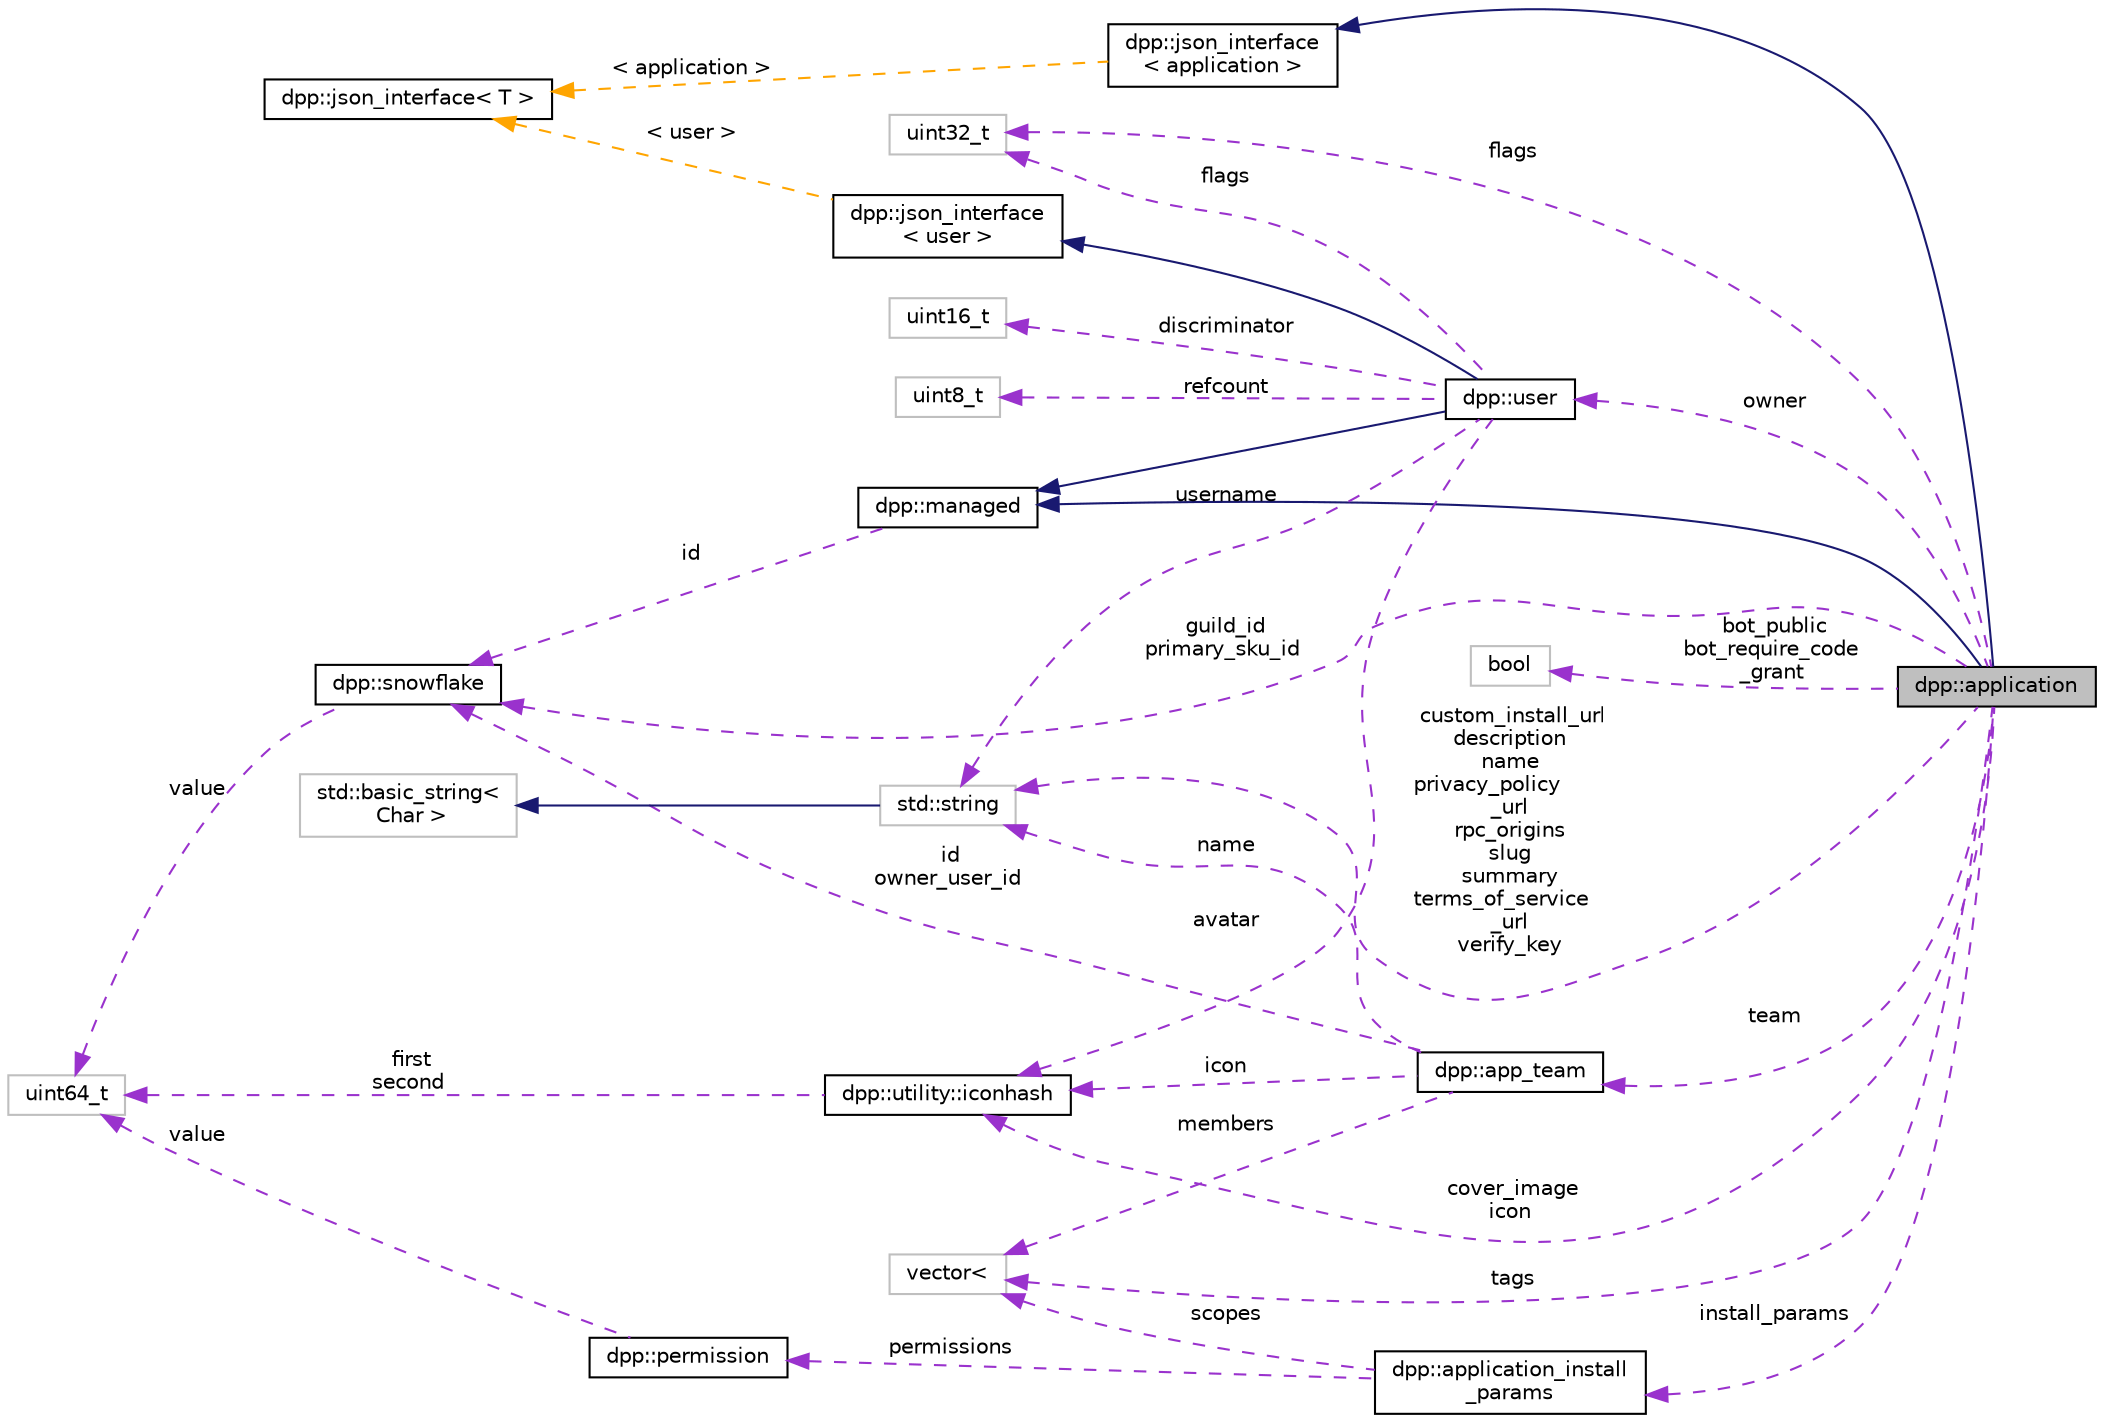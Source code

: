 digraph "dpp::application"
{
 // INTERACTIVE_SVG=YES
 // LATEX_PDF_SIZE
  bgcolor="transparent";
  edge [fontname="Helvetica",fontsize="10",labelfontname="Helvetica",labelfontsize="10"];
  node [fontname="Helvetica",fontsize="10",shape=record];
  rankdir="LR";
  Node1 [label="dpp::application",height=0.2,width=0.4,color="black", fillcolor="grey75", style="filled", fontcolor="black",tooltip="The application class represents details of a bot application."];
  Node2 -> Node1 [dir="back",color="midnightblue",fontsize="10",style="solid",fontname="Helvetica"];
  Node2 [label="dpp::managed",height=0.2,width=0.4,color="black",URL="$classdpp_1_1managed.html",tooltip="The managed class is the base class for various types that can be stored in a cache that are identifi..."];
  Node3 -> Node2 [dir="back",color="darkorchid3",fontsize="10",style="dashed",label=" id" ,fontname="Helvetica"];
  Node3 [label="dpp::snowflake",height=0.2,width=0.4,color="black",URL="$classdpp_1_1snowflake.html",tooltip="A container for a 64 bit unsigned value representing many things on discord. This value is known in d..."];
  Node4 -> Node3 [dir="back",color="darkorchid3",fontsize="10",style="dashed",label=" value" ,fontname="Helvetica"];
  Node4 [label="uint64_t",height=0.2,width=0.4,color="grey75",tooltip=" "];
  Node5 -> Node1 [dir="back",color="midnightblue",fontsize="10",style="solid",fontname="Helvetica"];
  Node5 [label="dpp::json_interface\l\< application \>",height=0.2,width=0.4,color="black",URL="$structdpp_1_1json__interface.html",tooltip=" "];
  Node6 -> Node5 [dir="back",color="orange",fontsize="10",style="dashed",label=" \< application \>" ,fontname="Helvetica"];
  Node6 [label="dpp::json_interface\< T \>",height=0.2,width=0.4,color="black",URL="$structdpp_1_1json__interface.html",tooltip="Represents an interface for an object that can optionally implement functions for converting to and f..."];
  Node7 -> Node1 [dir="back",color="darkorchid3",fontsize="10",style="dashed",label=" custom_install_url\ndescription\nname\nprivacy_policy\l_url\nrpc_origins\nslug\nsummary\nterms_of_service\l_url\nverify_key" ,fontname="Helvetica"];
  Node7 [label="std::string",height=0.2,width=0.4,color="grey75",tooltip=" "];
  Node8 -> Node7 [dir="back",color="midnightblue",fontsize="10",style="solid",fontname="Helvetica"];
  Node8 [label="std::basic_string\<\l Char \>",height=0.2,width=0.4,color="grey75",tooltip=" "];
  Node9 -> Node1 [dir="back",color="darkorchid3",fontsize="10",style="dashed",label=" cover_image\nicon" ,fontname="Helvetica"];
  Node9 [label="dpp::utility::iconhash",height=0.2,width=0.4,color="black",URL="$structdpp_1_1utility_1_1iconhash.html",tooltip="Store a 128 bit icon hash (profile picture, server icon etc) as a 128 bit binary value made of two ui..."];
  Node4 -> Node9 [dir="back",color="darkorchid3",fontsize="10",style="dashed",label=" first\nsecond" ,fontname="Helvetica"];
  Node10 -> Node1 [dir="back",color="darkorchid3",fontsize="10",style="dashed",label=" bot_public\nbot_require_code\l_grant" ,fontname="Helvetica"];
  Node10 [label="bool",height=0.2,width=0.4,color="grey75",tooltip=" "];
  Node11 -> Node1 [dir="back",color="darkorchid3",fontsize="10",style="dashed",label=" owner" ,fontname="Helvetica"];
  Node11 [label="dpp::user",height=0.2,width=0.4,color="black",URL="$classdpp_1_1user.html",tooltip="Represents a user on discord. May or may not be a member of a dpp::guild."];
  Node2 -> Node11 [dir="back",color="midnightblue",fontsize="10",style="solid",fontname="Helvetica"];
  Node12 -> Node11 [dir="back",color="midnightblue",fontsize="10",style="solid",fontname="Helvetica"];
  Node12 [label="dpp::json_interface\l\< user \>",height=0.2,width=0.4,color="black",URL="$structdpp_1_1json__interface.html",tooltip=" "];
  Node6 -> Node12 [dir="back",color="orange",fontsize="10",style="dashed",label=" \< user \>" ,fontname="Helvetica"];
  Node7 -> Node11 [dir="back",color="darkorchid3",fontsize="10",style="dashed",label=" username" ,fontname="Helvetica"];
  Node9 -> Node11 [dir="back",color="darkorchid3",fontsize="10",style="dashed",label=" avatar" ,fontname="Helvetica"];
  Node13 -> Node11 [dir="back",color="darkorchid3",fontsize="10",style="dashed",label=" flags" ,fontname="Helvetica"];
  Node13 [label="uint32_t",height=0.2,width=0.4,color="grey75",tooltip=" "];
  Node14 -> Node11 [dir="back",color="darkorchid3",fontsize="10",style="dashed",label=" discriminator" ,fontname="Helvetica"];
  Node14 [label="uint16_t",height=0.2,width=0.4,color="grey75",tooltip=" "];
  Node15 -> Node11 [dir="back",color="darkorchid3",fontsize="10",style="dashed",label=" refcount" ,fontname="Helvetica"];
  Node15 [label="uint8_t",height=0.2,width=0.4,color="grey75",tooltip=" "];
  Node16 -> Node1 [dir="back",color="darkorchid3",fontsize="10",style="dashed",label=" team" ,fontname="Helvetica"];
  Node16 [label="dpp::app_team",height=0.2,width=0.4,color="black",URL="$classdpp_1_1app__team.html",tooltip="Represents a team of users who maintain a bot/application."];
  Node9 -> Node16 [dir="back",color="darkorchid3",fontsize="10",style="dashed",label=" icon" ,fontname="Helvetica"];
  Node3 -> Node16 [dir="back",color="darkorchid3",fontsize="10",style="dashed",label=" id\nowner_user_id" ,fontname="Helvetica"];
  Node17 -> Node16 [dir="back",color="darkorchid3",fontsize="10",style="dashed",label=" members" ,fontname="Helvetica"];
  Node17 [label="vector\<",height=0.2,width=0.4,color="grey75",tooltip=" "];
  Node7 -> Node16 [dir="back",color="darkorchid3",fontsize="10",style="dashed",label=" name" ,fontname="Helvetica"];
  Node3 -> Node1 [dir="back",color="darkorchid3",fontsize="10",style="dashed",label=" guild_id\nprimary_sku_id" ,fontname="Helvetica"];
  Node13 -> Node1 [dir="back",color="darkorchid3",fontsize="10",style="dashed",label=" flags" ,fontname="Helvetica"];
  Node17 -> Node1 [dir="back",color="darkorchid3",fontsize="10",style="dashed",label=" tags" ,fontname="Helvetica"];
  Node18 -> Node1 [dir="back",color="darkorchid3",fontsize="10",style="dashed",label=" install_params" ,fontname="Helvetica"];
  Node18 [label="dpp::application_install\l_params",height=0.2,width=0.4,color="black",URL="$structdpp_1_1application__install__params.html",tooltip="Represents the settings for the bot/application's in-app authorization link."];
  Node19 -> Node18 [dir="back",color="darkorchid3",fontsize="10",style="dashed",label=" permissions" ,fontname="Helvetica"];
  Node19 [label="dpp::permission",height=0.2,width=0.4,color="black",URL="$classdpp_1_1permission.html",tooltip="Represents a permission bitmask (refer to enum dpp::permissions) which are hold in an uint64_t."];
  Node4 -> Node19 [dir="back",color="darkorchid3",fontsize="10",style="dashed",label=" value" ,fontname="Helvetica"];
  Node17 -> Node18 [dir="back",color="darkorchid3",fontsize="10",style="dashed",label=" scopes" ,fontname="Helvetica"];
}
